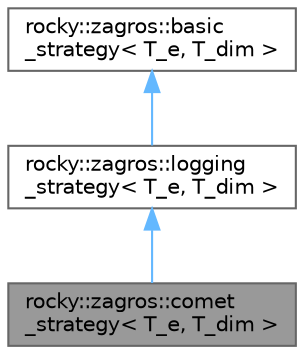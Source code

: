 digraph "rocky::zagros::comet_strategy&lt; T_e, T_dim &gt;"
{
 // LATEX_PDF_SIZE
  bgcolor="transparent";
  edge [fontname=Helvetica,fontsize=10,labelfontname=Helvetica,labelfontsize=10];
  node [fontname=Helvetica,fontsize=10,shape=box,height=0.2,width=0.4];
  Node1 [label="rocky::zagros::comet\l_strategy\< T_e, T_dim \>",height=0.2,width=0.4,color="gray40", fillcolor="grey60", style="filled", fontcolor="black",tooltip="Interface for Comet logging strategies."];
  Node2 -> Node1 [dir="back",color="steelblue1",style="solid"];
  Node2 [label="rocky::zagros::logging\l_strategy\< T_e, T_dim \>",height=0.2,width=0.4,color="gray40", fillcolor="white", style="filled",URL="$classrocky_1_1zagros_1_1logging__strategy.html",tooltip="Interface for logging strategies."];
  Node3 -> Node2 [dir="back",color="steelblue1",style="solid"];
  Node3 [label="rocky::zagros::basic\l_strategy\< T_e, T_dim \>",height=0.2,width=0.4,color="gray40", fillcolor="white", style="filled",URL="$classrocky_1_1zagros_1_1basic__strategy.html",tooltip="Interface for all strategies."];
}
